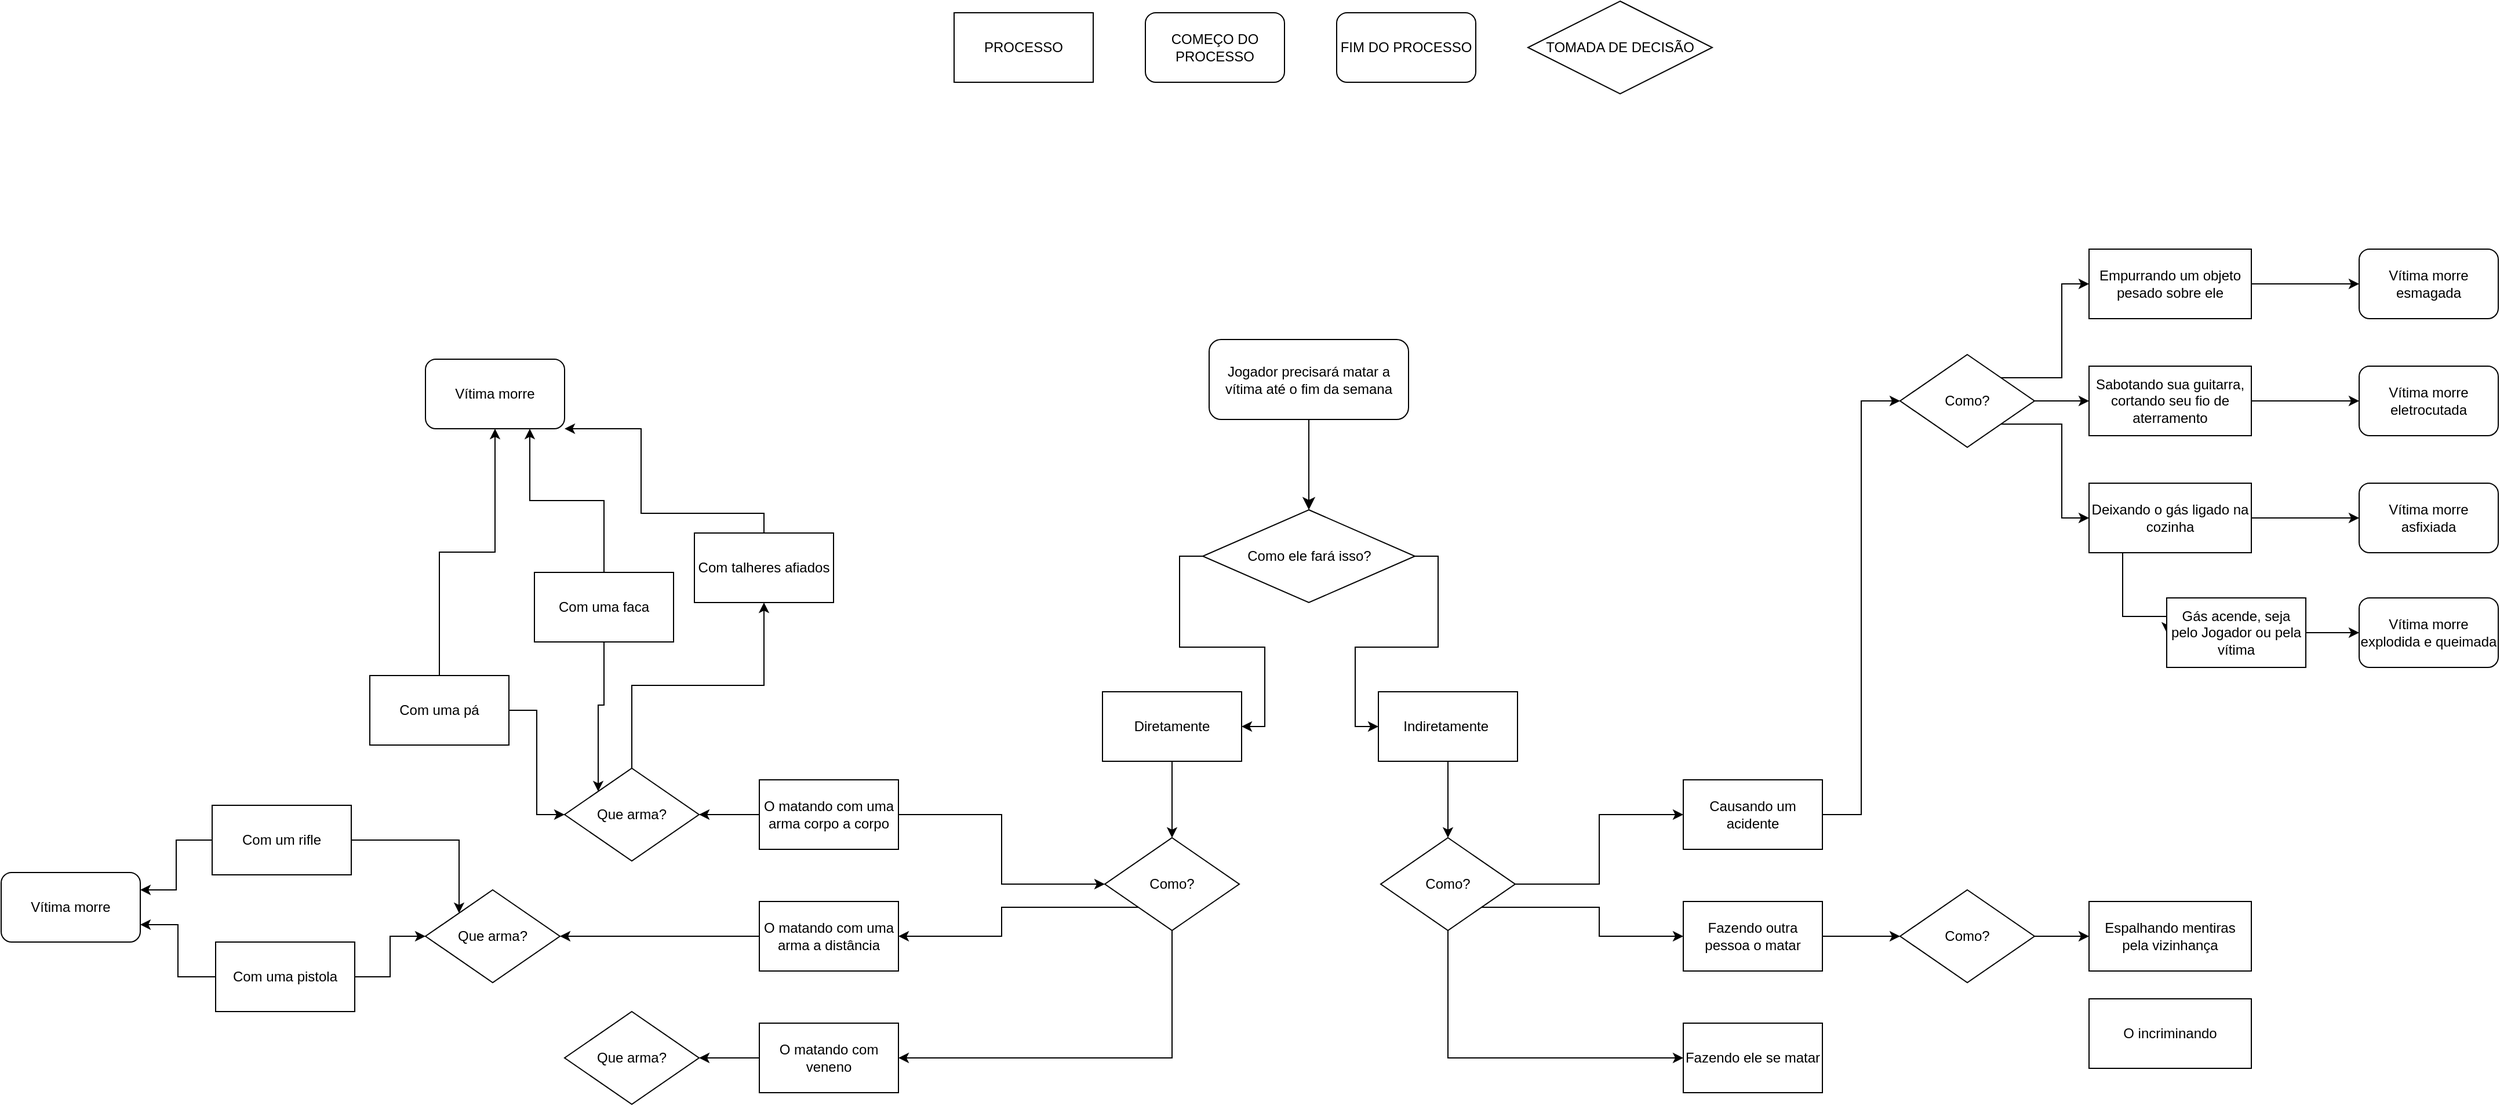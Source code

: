 <mxfile version="26.2.6">
  <diagram name="Página-1" id="yW4ASweBxdBN2BPhio3t">
    <mxGraphModel dx="2385" dy="1514" grid="0" gridSize="10" guides="1" tooltips="1" connect="1" arrows="1" fold="1" page="0" pageScale="1" pageWidth="827" pageHeight="1169" math="0" shadow="0">
      <root>
        <mxCell id="0" />
        <mxCell id="1" parent="0" />
        <mxCell id="gNmmxlL4wJlJUCpWX8X0-7" style="edgeStyle=none;curved=1;rounded=0;orthogonalLoop=1;jettySize=auto;html=1;entryX=0.5;entryY=0;entryDx=0;entryDy=0;fontSize=12;startSize=8;endSize=8;" parent="1" source="gNmmxlL4wJlJUCpWX8X0-3" target="gNmmxlL4wJlJUCpWX8X0-4" edge="1">
          <mxGeometry relative="1" as="geometry" />
        </mxCell>
        <mxCell id="gNmmxlL4wJlJUCpWX8X0-3" value="Jogador precisará matar a vítima até o fim da semana" style="rounded=1;whiteSpace=wrap;html=1;fillColor=light-dark(#FFFFFF,#1F7427);" parent="1" vertex="1">
          <mxGeometry x="137" y="-335" width="172" height="69" as="geometry" />
        </mxCell>
        <mxCell id="DoAJyJmavI12isEZwWaQ-1" style="edgeStyle=orthogonalEdgeStyle;rounded=0;orthogonalLoop=1;jettySize=auto;html=1;exitX=1;exitY=1;exitDx=0;exitDy=0;" parent="1" source="gNmmxlL4wJlJUCpWX8X0-4" edge="1">
          <mxGeometry relative="1" as="geometry">
            <mxPoint x="269" y="-128" as="targetPoint" />
          </mxGeometry>
        </mxCell>
        <mxCell id="DoAJyJmavI12isEZwWaQ-13" style="edgeStyle=orthogonalEdgeStyle;rounded=0;orthogonalLoop=1;jettySize=auto;html=1;exitX=0;exitY=0.5;exitDx=0;exitDy=0;entryX=1;entryY=0.5;entryDx=0;entryDy=0;" parent="1" source="gNmmxlL4wJlJUCpWX8X0-4" target="gNmmxlL4wJlJUCpWX8X0-5" edge="1">
          <mxGeometry relative="1" as="geometry" />
        </mxCell>
        <mxCell id="DoAJyJmavI12isEZwWaQ-14" style="edgeStyle=orthogonalEdgeStyle;rounded=0;orthogonalLoop=1;jettySize=auto;html=1;exitX=1;exitY=0.5;exitDx=0;exitDy=0;entryX=0;entryY=0.5;entryDx=0;entryDy=0;" parent="1" source="gNmmxlL4wJlJUCpWX8X0-4" target="gNmmxlL4wJlJUCpWX8X0-6" edge="1">
          <mxGeometry relative="1" as="geometry" />
        </mxCell>
        <mxCell id="gNmmxlL4wJlJUCpWX8X0-4" value="Como ele fará isso?" style="rhombus;whiteSpace=wrap;html=1;fillColor=light-dark(#FFFFFF,#FF9B2A);" parent="1" vertex="1">
          <mxGeometry x="131.5" y="-188" width="183" height="80" as="geometry" />
        </mxCell>
        <mxCell id="DoAJyJmavI12isEZwWaQ-3" style="edgeStyle=orthogonalEdgeStyle;rounded=0;orthogonalLoop=1;jettySize=auto;html=1;exitX=0.5;exitY=1;exitDx=0;exitDy=0;entryX=0.5;entryY=0;entryDx=0;entryDy=0;" parent="1" source="gNmmxlL4wJlJUCpWX8X0-5" target="gNmmxlL4wJlJUCpWX8X0-10" edge="1">
          <mxGeometry relative="1" as="geometry" />
        </mxCell>
        <mxCell id="gNmmxlL4wJlJUCpWX8X0-5" value="Diretamente" style="whiteSpace=wrap;html=1;fillColor=light-dark(#FFFFFF,#3B2CAC);" parent="1" vertex="1">
          <mxGeometry x="45" y="-31" width="120" height="60" as="geometry" />
        </mxCell>
        <mxCell id="DoAJyJmavI12isEZwWaQ-2" style="edgeStyle=orthogonalEdgeStyle;rounded=0;orthogonalLoop=1;jettySize=auto;html=1;exitX=0.5;exitY=1;exitDx=0;exitDy=0;entryX=0.5;entryY=0;entryDx=0;entryDy=0;" parent="1" source="gNmmxlL4wJlJUCpWX8X0-6" target="gNmmxlL4wJlJUCpWX8X0-11" edge="1">
          <mxGeometry relative="1" as="geometry" />
        </mxCell>
        <mxCell id="gNmmxlL4wJlJUCpWX8X0-6" value="Indiretamente&amp;nbsp;" style="whiteSpace=wrap;html=1;fillColor=light-dark(#FFFFFF,#3B2CAC);" parent="1" vertex="1">
          <mxGeometry x="283" y="-31" width="120" height="60" as="geometry" />
        </mxCell>
        <mxCell id="DoAJyJmavI12isEZwWaQ-9" style="edgeStyle=orthogonalEdgeStyle;rounded=0;orthogonalLoop=1;jettySize=auto;html=1;exitX=0;exitY=1;exitDx=0;exitDy=0;entryX=1;entryY=0.5;entryDx=0;entryDy=0;" parent="1" source="gNmmxlL4wJlJUCpWX8X0-10" target="gNmmxlL4wJlJUCpWX8X0-16" edge="1">
          <mxGeometry relative="1" as="geometry" />
        </mxCell>
        <mxCell id="DoAJyJmavI12isEZwWaQ-11" style="edgeStyle=orthogonalEdgeStyle;rounded=0;orthogonalLoop=1;jettySize=auto;html=1;exitX=0.5;exitY=1;exitDx=0;exitDy=0;entryX=1;entryY=0.5;entryDx=0;entryDy=0;" parent="1" source="gNmmxlL4wJlJUCpWX8X0-10" target="gNmmxlL4wJlJUCpWX8X0-19" edge="1">
          <mxGeometry relative="1" as="geometry" />
        </mxCell>
        <mxCell id="gNmmxlL4wJlJUCpWX8X0-10" value="Como?" style="rhombus;whiteSpace=wrap;html=1;fillColor=light-dark(#FFFFFF,#FF9B2A);" parent="1" vertex="1">
          <mxGeometry x="47" y="95" width="116" height="80" as="geometry" />
        </mxCell>
        <mxCell id="DoAJyJmavI12isEZwWaQ-4" style="edgeStyle=orthogonalEdgeStyle;rounded=0;orthogonalLoop=1;jettySize=auto;html=1;exitX=1;exitY=0.5;exitDx=0;exitDy=0;entryX=0;entryY=0.5;entryDx=0;entryDy=0;" parent="1" source="gNmmxlL4wJlJUCpWX8X0-11" target="gNmmxlL4wJlJUCpWX8X0-12" edge="1">
          <mxGeometry relative="1" as="geometry" />
        </mxCell>
        <mxCell id="DoAJyJmavI12isEZwWaQ-7" style="edgeStyle=orthogonalEdgeStyle;rounded=0;orthogonalLoop=1;jettySize=auto;html=1;exitX=1;exitY=1;exitDx=0;exitDy=0;entryX=0;entryY=0.5;entryDx=0;entryDy=0;" parent="1" source="gNmmxlL4wJlJUCpWX8X0-11" target="gNmmxlL4wJlJUCpWX8X0-13" edge="1">
          <mxGeometry relative="1" as="geometry" />
        </mxCell>
        <mxCell id="DoAJyJmavI12isEZwWaQ-10" style="edgeStyle=orthogonalEdgeStyle;rounded=0;orthogonalLoop=1;jettySize=auto;html=1;exitX=0.5;exitY=1;exitDx=0;exitDy=0;entryX=0;entryY=0.5;entryDx=0;entryDy=0;" parent="1" source="gNmmxlL4wJlJUCpWX8X0-11" target="gNmmxlL4wJlJUCpWX8X0-14" edge="1">
          <mxGeometry relative="1" as="geometry" />
        </mxCell>
        <mxCell id="gNmmxlL4wJlJUCpWX8X0-11" value="Como?" style="rhombus;whiteSpace=wrap;html=1;fillColor=light-dark(#FFFFFF,#FF9B2A);" parent="1" vertex="1">
          <mxGeometry x="285" y="95" width="116" height="80" as="geometry" />
        </mxCell>
        <mxCell id="DoAJyJmavI12isEZwWaQ-17" style="edgeStyle=orthogonalEdgeStyle;rounded=0;orthogonalLoop=1;jettySize=auto;html=1;exitX=1;exitY=0.5;exitDx=0;exitDy=0;entryX=0;entryY=0.5;entryDx=0;entryDy=0;" parent="1" source="gNmmxlL4wJlJUCpWX8X0-12" target="DoAJyJmavI12isEZwWaQ-15" edge="1">
          <mxGeometry relative="1" as="geometry" />
        </mxCell>
        <mxCell id="gNmmxlL4wJlJUCpWX8X0-12" value="Causando um acidente" style="whiteSpace=wrap;html=1;fillColor=light-dark(#FFFFFF,#3B2CAC);" parent="1" vertex="1">
          <mxGeometry x="546" y="45" width="120" height="60" as="geometry" />
        </mxCell>
        <mxCell id="DoAJyJmavI12isEZwWaQ-33" style="edgeStyle=orthogonalEdgeStyle;rounded=0;orthogonalLoop=1;jettySize=auto;html=1;entryX=0;entryY=0.5;entryDx=0;entryDy=0;" parent="1" source="gNmmxlL4wJlJUCpWX8X0-13" target="DoAJyJmavI12isEZwWaQ-32" edge="1">
          <mxGeometry relative="1" as="geometry" />
        </mxCell>
        <mxCell id="gNmmxlL4wJlJUCpWX8X0-13" value="Fazendo outra pessoa o matar" style="whiteSpace=wrap;html=1;fillColor=light-dark(#FFFFFF,#3B2CAC);" parent="1" vertex="1">
          <mxGeometry x="546" y="150" width="120" height="60" as="geometry" />
        </mxCell>
        <mxCell id="gNmmxlL4wJlJUCpWX8X0-14" value="Fazendo ele se matar" style="whiteSpace=wrap;html=1;fillColor=light-dark(#FFFFFF,#3B2CAC);" parent="1" vertex="1">
          <mxGeometry x="546" y="255" width="120" height="60" as="geometry" />
        </mxCell>
        <mxCell id="DoAJyJmavI12isEZwWaQ-12" style="edgeStyle=orthogonalEdgeStyle;rounded=0;orthogonalLoop=1;jettySize=auto;html=1;entryX=0;entryY=0.5;entryDx=0;entryDy=0;" parent="1" source="gNmmxlL4wJlJUCpWX8X0-15" target="gNmmxlL4wJlJUCpWX8X0-10" edge="1">
          <mxGeometry relative="1" as="geometry" />
        </mxCell>
        <mxCell id="W_X5vwiiyns5Jw91aGNf-4" style="edgeStyle=orthogonalEdgeStyle;rounded=0;orthogonalLoop=1;jettySize=auto;html=1;entryX=1;entryY=0.5;entryDx=0;entryDy=0;" edge="1" parent="1" source="gNmmxlL4wJlJUCpWX8X0-15" target="W_X5vwiiyns5Jw91aGNf-2">
          <mxGeometry relative="1" as="geometry" />
        </mxCell>
        <mxCell id="gNmmxlL4wJlJUCpWX8X0-15" value="O matando com uma arma corpo a corpo" style="whiteSpace=wrap;html=1;fillColor=light-dark(#FFFFFF,#3B2CAC);" parent="1" vertex="1">
          <mxGeometry x="-251" y="45" width="120" height="60" as="geometry" />
        </mxCell>
        <mxCell id="W_X5vwiiyns5Jw91aGNf-38" style="edgeStyle=orthogonalEdgeStyle;rounded=0;orthogonalLoop=1;jettySize=auto;html=1;entryX=1;entryY=0.5;entryDx=0;entryDy=0;" edge="1" parent="1" source="gNmmxlL4wJlJUCpWX8X0-16" target="W_X5vwiiyns5Jw91aGNf-13">
          <mxGeometry relative="1" as="geometry" />
        </mxCell>
        <mxCell id="gNmmxlL4wJlJUCpWX8X0-16" value="O matando com uma arma a distância" style="whiteSpace=wrap;html=1;fillColor=light-dark(#FFFFFF,#3B2CAC);" parent="1" vertex="1">
          <mxGeometry x="-251" y="150" width="120" height="60" as="geometry" />
        </mxCell>
        <mxCell id="W_X5vwiiyns5Jw91aGNf-39" style="edgeStyle=orthogonalEdgeStyle;rounded=0;orthogonalLoop=1;jettySize=auto;html=1;entryX=1;entryY=0.5;entryDx=0;entryDy=0;" edge="1" parent="1" source="gNmmxlL4wJlJUCpWX8X0-19" target="W_X5vwiiyns5Jw91aGNf-36">
          <mxGeometry relative="1" as="geometry" />
        </mxCell>
        <mxCell id="gNmmxlL4wJlJUCpWX8X0-19" value="O matando com veneno" style="whiteSpace=wrap;html=1;fillColor=light-dark(#FFFFFF,#3B2CAC);" parent="1" vertex="1">
          <mxGeometry x="-251" y="255" width="120" height="60" as="geometry" />
        </mxCell>
        <mxCell id="DoAJyJmavI12isEZwWaQ-19" style="edgeStyle=orthogonalEdgeStyle;rounded=0;orthogonalLoop=1;jettySize=auto;html=1;entryX=0;entryY=0.5;entryDx=0;entryDy=0;" parent="1" source="DoAJyJmavI12isEZwWaQ-15" target="DoAJyJmavI12isEZwWaQ-18" edge="1">
          <mxGeometry relative="1" as="geometry" />
        </mxCell>
        <mxCell id="DoAJyJmavI12isEZwWaQ-34" style="edgeStyle=orthogonalEdgeStyle;rounded=0;orthogonalLoop=1;jettySize=auto;html=1;exitX=1;exitY=0;exitDx=0;exitDy=0;entryX=0;entryY=0.5;entryDx=0;entryDy=0;" parent="1" source="DoAJyJmavI12isEZwWaQ-15" target="DoAJyJmavI12isEZwWaQ-22" edge="1">
          <mxGeometry relative="1" as="geometry" />
        </mxCell>
        <mxCell id="DoAJyJmavI12isEZwWaQ-35" style="edgeStyle=orthogonalEdgeStyle;rounded=0;orthogonalLoop=1;jettySize=auto;html=1;exitX=1;exitY=1;exitDx=0;exitDy=0;entryX=0;entryY=0.5;entryDx=0;entryDy=0;" parent="1" source="DoAJyJmavI12isEZwWaQ-15" target="DoAJyJmavI12isEZwWaQ-25" edge="1">
          <mxGeometry relative="1" as="geometry" />
        </mxCell>
        <mxCell id="DoAJyJmavI12isEZwWaQ-15" value="Como?" style="rhombus;whiteSpace=wrap;html=1;fillColor=light-dark(#FFFFFF,#FF9B2A);" parent="1" vertex="1">
          <mxGeometry x="733" y="-322" width="116" height="80" as="geometry" />
        </mxCell>
        <mxCell id="DoAJyJmavI12isEZwWaQ-45" style="edgeStyle=orthogonalEdgeStyle;rounded=0;orthogonalLoop=1;jettySize=auto;html=1;" parent="1" source="DoAJyJmavI12isEZwWaQ-18" target="DoAJyJmavI12isEZwWaQ-38" edge="1">
          <mxGeometry relative="1" as="geometry" />
        </mxCell>
        <mxCell id="DoAJyJmavI12isEZwWaQ-18" value="Sabotando sua guitarra, cortando seu fio de aterramento" style="whiteSpace=wrap;html=1;fillColor=light-dark(#FFFFFF,#3B2CAC);" parent="1" vertex="1">
          <mxGeometry x="896" y="-312" width="140" height="60" as="geometry" />
        </mxCell>
        <mxCell id="DoAJyJmavI12isEZwWaQ-42" style="edgeStyle=orthogonalEdgeStyle;rounded=0;orthogonalLoop=1;jettySize=auto;html=1;" parent="1" source="DoAJyJmavI12isEZwWaQ-22" target="DoAJyJmavI12isEZwWaQ-37" edge="1">
          <mxGeometry relative="1" as="geometry" />
        </mxCell>
        <mxCell id="DoAJyJmavI12isEZwWaQ-22" value="Empurrando um objeto pesado sobre ele" style="whiteSpace=wrap;html=1;fillColor=light-dark(#FFFFFF,#3B2CAC);" parent="1" vertex="1">
          <mxGeometry x="896" y="-413" width="140" height="60" as="geometry" />
        </mxCell>
        <mxCell id="DoAJyJmavI12isEZwWaQ-30" style="edgeStyle=orthogonalEdgeStyle;rounded=0;orthogonalLoop=1;jettySize=auto;html=1;entryX=0;entryY=0.5;entryDx=0;entryDy=0;" parent="1" source="DoAJyJmavI12isEZwWaQ-25" target="DoAJyJmavI12isEZwWaQ-27" edge="1">
          <mxGeometry relative="1" as="geometry">
            <Array as="points">
              <mxPoint x="925" y="-96" />
            </Array>
          </mxGeometry>
        </mxCell>
        <mxCell id="DoAJyJmavI12isEZwWaQ-46" style="edgeStyle=orthogonalEdgeStyle;rounded=0;orthogonalLoop=1;jettySize=auto;html=1;" parent="1" source="DoAJyJmavI12isEZwWaQ-25" target="DoAJyJmavI12isEZwWaQ-39" edge="1">
          <mxGeometry relative="1" as="geometry" />
        </mxCell>
        <mxCell id="DoAJyJmavI12isEZwWaQ-25" value="Deixando o gás ligado na cozinha" style="whiteSpace=wrap;html=1;fillColor=light-dark(#FFFFFF,#3B2CAC);" parent="1" vertex="1">
          <mxGeometry x="896" y="-211" width="140" height="60" as="geometry" />
        </mxCell>
        <mxCell id="DoAJyJmavI12isEZwWaQ-47" style="edgeStyle=orthogonalEdgeStyle;rounded=0;orthogonalLoop=1;jettySize=auto;html=1;" parent="1" source="DoAJyJmavI12isEZwWaQ-27" target="DoAJyJmavI12isEZwWaQ-40" edge="1">
          <mxGeometry relative="1" as="geometry" />
        </mxCell>
        <mxCell id="DoAJyJmavI12isEZwWaQ-27" value="Gás acende, seja pelo Jogador ou pela vítima" style="whiteSpace=wrap;html=1;fillColor=light-dark(#FFFFFF,#3B2CAC);" parent="1" vertex="1">
          <mxGeometry x="963" y="-112" width="120" height="60" as="geometry" />
        </mxCell>
        <mxCell id="DoAJyJmavI12isEZwWaQ-54" style="edgeStyle=orthogonalEdgeStyle;rounded=0;orthogonalLoop=1;jettySize=auto;html=1;exitX=1;exitY=0.5;exitDx=0;exitDy=0;entryX=0;entryY=0.5;entryDx=0;entryDy=0;" parent="1" source="DoAJyJmavI12isEZwWaQ-32" target="DoAJyJmavI12isEZwWaQ-53" edge="1">
          <mxGeometry relative="1" as="geometry" />
        </mxCell>
        <mxCell id="DoAJyJmavI12isEZwWaQ-32" value="Como?" style="rhombus;whiteSpace=wrap;html=1;fillColor=light-dark(#FFFFFF,#FF9B2A);" parent="1" vertex="1">
          <mxGeometry x="733" y="140" width="116" height="80" as="geometry" />
        </mxCell>
        <mxCell id="DoAJyJmavI12isEZwWaQ-37" value="Vítima morre esmagada" style="rounded=1;whiteSpace=wrap;html=1;fillColor=light-dark(#FFFFFF,#FF4B51);" parent="1" vertex="1">
          <mxGeometry x="1129" y="-413" width="120" height="60" as="geometry" />
        </mxCell>
        <mxCell id="DoAJyJmavI12isEZwWaQ-38" value="Vítima morre eletrocutada" style="rounded=1;whiteSpace=wrap;html=1;fillColor=light-dark(#FFFFFF,#FF4B51);" parent="1" vertex="1">
          <mxGeometry x="1129" y="-312" width="120" height="60" as="geometry" />
        </mxCell>
        <mxCell id="DoAJyJmavI12isEZwWaQ-39" value="Vítima morre asfixiada" style="rounded=1;whiteSpace=wrap;html=1;fillColor=light-dark(#FFFFFF,#FF4B51);" parent="1" vertex="1">
          <mxGeometry x="1129" y="-211" width="120" height="60" as="geometry" />
        </mxCell>
        <mxCell id="DoAJyJmavI12isEZwWaQ-40" value="Vítima morre explodida e queimada" style="rounded=1;whiteSpace=wrap;html=1;fillColor=light-dark(#FFFFFF,#FF4B51);" parent="1" vertex="1">
          <mxGeometry x="1129" y="-112" width="120" height="60" as="geometry" />
        </mxCell>
        <mxCell id="DoAJyJmavI12isEZwWaQ-49" value="FIM DO PROCESSO" style="rounded=1;whiteSpace=wrap;html=1;fillColor=light-dark(#FFFFFF,#FF4B51);" parent="1" vertex="1">
          <mxGeometry x="247" y="-617" width="120" height="60" as="geometry" />
        </mxCell>
        <mxCell id="DoAJyJmavI12isEZwWaQ-50" value="TOMADA DE DECISÃO" style="rhombus;whiteSpace=wrap;html=1;fillColor=light-dark(#FFFFFF,#FF9B2A);" parent="1" vertex="1">
          <mxGeometry x="412" y="-627" width="159" height="80" as="geometry" />
        </mxCell>
        <mxCell id="DoAJyJmavI12isEZwWaQ-51" value="COMEÇO DO PROCESSO" style="rounded=1;whiteSpace=wrap;html=1;fillColor=light-dark(#FFFFFF,#1F7427);" parent="1" vertex="1">
          <mxGeometry x="82" y="-617" width="120" height="60" as="geometry" />
        </mxCell>
        <mxCell id="DoAJyJmavI12isEZwWaQ-52" value="PROCESSO" style="rounded=0;whiteSpace=wrap;html=1;fillColor=light-dark(#FFFFFF,#3B2CAC);" parent="1" vertex="1">
          <mxGeometry x="-83" y="-617" width="120" height="60" as="geometry" />
        </mxCell>
        <mxCell id="DoAJyJmavI12isEZwWaQ-53" value="Espalhando mentiras pela vizinhança" style="whiteSpace=wrap;html=1;fillColor=light-dark(#FFFFFF,#3B2CAC);" parent="1" vertex="1">
          <mxGeometry x="896" y="150" width="140" height="60" as="geometry" />
        </mxCell>
        <mxCell id="DoAJyJmavI12isEZwWaQ-55" value="O incriminando" style="whiteSpace=wrap;html=1;fillColor=light-dark(#FFFFFF,#3B2CAC);" parent="1" vertex="1">
          <mxGeometry x="896" y="234" width="140" height="60" as="geometry" />
        </mxCell>
        <mxCell id="W_X5vwiiyns5Jw91aGNf-6" style="edgeStyle=orthogonalEdgeStyle;rounded=0;orthogonalLoop=1;jettySize=auto;html=1;entryX=0.5;entryY=1;entryDx=0;entryDy=0;" edge="1" parent="1" source="W_X5vwiiyns5Jw91aGNf-2" target="W_X5vwiiyns5Jw91aGNf-5">
          <mxGeometry relative="1" as="geometry" />
        </mxCell>
        <mxCell id="W_X5vwiiyns5Jw91aGNf-2" value="Que arma?" style="rhombus;whiteSpace=wrap;html=1;fillColor=light-dark(#FFFFFF,#FF9B2A);" vertex="1" parent="1">
          <mxGeometry x="-419" y="35" width="116" height="80" as="geometry" />
        </mxCell>
        <mxCell id="W_X5vwiiyns5Jw91aGNf-30" style="edgeStyle=orthogonalEdgeStyle;rounded=0;orthogonalLoop=1;jettySize=auto;html=1;entryX=1;entryY=1;entryDx=0;entryDy=0;" edge="1" parent="1" source="W_X5vwiiyns5Jw91aGNf-5" target="W_X5vwiiyns5Jw91aGNf-24">
          <mxGeometry relative="1" as="geometry">
            <Array as="points">
              <mxPoint x="-247" y="-185" />
              <mxPoint x="-353" y="-185" />
              <mxPoint x="-353" y="-258" />
            </Array>
          </mxGeometry>
        </mxCell>
        <mxCell id="W_X5vwiiyns5Jw91aGNf-5" value="Com talheres afiados" style="whiteSpace=wrap;html=1;fillColor=light-dark(#FFFFFF,#3B2CAC);" vertex="1" parent="1">
          <mxGeometry x="-307" y="-168" width="120" height="60" as="geometry" />
        </mxCell>
        <mxCell id="W_X5vwiiyns5Jw91aGNf-8" style="edgeStyle=orthogonalEdgeStyle;rounded=0;orthogonalLoop=1;jettySize=auto;html=1;entryX=0;entryY=0;entryDx=0;entryDy=0;" edge="1" parent="1" source="W_X5vwiiyns5Jw91aGNf-7" target="W_X5vwiiyns5Jw91aGNf-2">
          <mxGeometry relative="1" as="geometry" />
        </mxCell>
        <mxCell id="W_X5vwiiyns5Jw91aGNf-29" style="edgeStyle=orthogonalEdgeStyle;rounded=0;orthogonalLoop=1;jettySize=auto;html=1;entryX=0.75;entryY=1;entryDx=0;entryDy=0;" edge="1" parent="1" source="W_X5vwiiyns5Jw91aGNf-7" target="W_X5vwiiyns5Jw91aGNf-24">
          <mxGeometry relative="1" as="geometry" />
        </mxCell>
        <mxCell id="W_X5vwiiyns5Jw91aGNf-7" value="Com uma faca" style="whiteSpace=wrap;html=1;fillColor=light-dark(#FFFFFF,#3B2CAC);" vertex="1" parent="1">
          <mxGeometry x="-445" y="-134" width="120" height="60" as="geometry" />
        </mxCell>
        <mxCell id="W_X5vwiiyns5Jw91aGNf-10" style="edgeStyle=orthogonalEdgeStyle;rounded=0;orthogonalLoop=1;jettySize=auto;html=1;entryX=0;entryY=0.5;entryDx=0;entryDy=0;" edge="1" parent="1" source="W_X5vwiiyns5Jw91aGNf-9" target="W_X5vwiiyns5Jw91aGNf-2">
          <mxGeometry relative="1" as="geometry" />
        </mxCell>
        <mxCell id="W_X5vwiiyns5Jw91aGNf-28" style="edgeStyle=orthogonalEdgeStyle;rounded=0;orthogonalLoop=1;jettySize=auto;html=1;entryX=0.5;entryY=1;entryDx=0;entryDy=0;" edge="1" parent="1" source="W_X5vwiiyns5Jw91aGNf-9" target="W_X5vwiiyns5Jw91aGNf-24">
          <mxGeometry relative="1" as="geometry" />
        </mxCell>
        <mxCell id="W_X5vwiiyns5Jw91aGNf-9" value="Com uma pá" style="whiteSpace=wrap;html=1;fillColor=light-dark(#FFFFFF,#3B2CAC);" vertex="1" parent="1">
          <mxGeometry x="-587" y="-45" width="120" height="60" as="geometry" />
        </mxCell>
        <mxCell id="W_X5vwiiyns5Jw91aGNf-13" value="Que arma?" style="rhombus;whiteSpace=wrap;html=1;fillColor=light-dark(#FFFFFF,#FF9B2A);" vertex="1" parent="1">
          <mxGeometry x="-539" y="140" width="116" height="80" as="geometry" />
        </mxCell>
        <mxCell id="W_X5vwiiyns5Jw91aGNf-31" style="edgeStyle=orthogonalEdgeStyle;rounded=0;orthogonalLoop=1;jettySize=auto;html=1;entryX=0;entryY=0;entryDx=0;entryDy=0;" edge="1" parent="1" source="W_X5vwiiyns5Jw91aGNf-16" target="W_X5vwiiyns5Jw91aGNf-13">
          <mxGeometry relative="1" as="geometry" />
        </mxCell>
        <mxCell id="W_X5vwiiyns5Jw91aGNf-34" style="edgeStyle=orthogonalEdgeStyle;rounded=0;orthogonalLoop=1;jettySize=auto;html=1;entryX=1;entryY=0.25;entryDx=0;entryDy=0;" edge="1" parent="1" source="W_X5vwiiyns5Jw91aGNf-16" target="W_X5vwiiyns5Jw91aGNf-33">
          <mxGeometry relative="1" as="geometry" />
        </mxCell>
        <mxCell id="W_X5vwiiyns5Jw91aGNf-16" value="Com um rifle" style="whiteSpace=wrap;html=1;fillColor=light-dark(#FFFFFF,#3B2CAC);" vertex="1" parent="1">
          <mxGeometry x="-723" y="67" width="120" height="60" as="geometry" />
        </mxCell>
        <mxCell id="W_X5vwiiyns5Jw91aGNf-20" style="edgeStyle=orthogonalEdgeStyle;rounded=0;orthogonalLoop=1;jettySize=auto;html=1;entryX=0;entryY=0.5;entryDx=0;entryDy=0;" edge="1" parent="1" source="W_X5vwiiyns5Jw91aGNf-18" target="W_X5vwiiyns5Jw91aGNf-13">
          <mxGeometry relative="1" as="geometry" />
        </mxCell>
        <mxCell id="W_X5vwiiyns5Jw91aGNf-35" style="edgeStyle=orthogonalEdgeStyle;rounded=0;orthogonalLoop=1;jettySize=auto;html=1;entryX=1;entryY=0.75;entryDx=0;entryDy=0;" edge="1" parent="1" source="W_X5vwiiyns5Jw91aGNf-18" target="W_X5vwiiyns5Jw91aGNf-33">
          <mxGeometry relative="1" as="geometry" />
        </mxCell>
        <mxCell id="W_X5vwiiyns5Jw91aGNf-18" value="Com uma pistola" style="whiteSpace=wrap;html=1;fillColor=light-dark(#FFFFFF,#3B2CAC);" vertex="1" parent="1">
          <mxGeometry x="-720" y="185" width="120" height="60" as="geometry" />
        </mxCell>
        <mxCell id="W_X5vwiiyns5Jw91aGNf-24" value="Vítima morre" style="rounded=1;whiteSpace=wrap;html=1;fillColor=light-dark(#FFFFFF,#FF4B51);" vertex="1" parent="1">
          <mxGeometry x="-539" y="-318" width="120" height="60" as="geometry" />
        </mxCell>
        <mxCell id="W_X5vwiiyns5Jw91aGNf-33" value="Vítima morre" style="rounded=1;whiteSpace=wrap;html=1;fillColor=light-dark(#FFFFFF,#FF4B51);" vertex="1" parent="1">
          <mxGeometry x="-905" y="125" width="120" height="60" as="geometry" />
        </mxCell>
        <mxCell id="W_X5vwiiyns5Jw91aGNf-36" value="Que arma?" style="rhombus;whiteSpace=wrap;html=1;fillColor=light-dark(#FFFFFF,#FF9B2A);" vertex="1" parent="1">
          <mxGeometry x="-419" y="245" width="116" height="80" as="geometry" />
        </mxCell>
      </root>
    </mxGraphModel>
  </diagram>
</mxfile>
